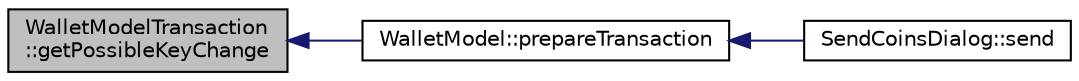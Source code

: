 digraph "WalletModelTransaction::getPossibleKeyChange"
{
  edge [fontname="Helvetica",fontsize="10",labelfontname="Helvetica",labelfontsize="10"];
  node [fontname="Helvetica",fontsize="10",shape=record];
  rankdir="LR";
  Node5 [label="WalletModelTransaction\l::getPossibleKeyChange",height=0.2,width=0.4,color="black", fillcolor="grey75", style="filled", fontcolor="black"];
  Node5 -> Node6 [dir="back",color="midnightblue",fontsize="10",style="solid",fontname="Helvetica"];
  Node6 [label="WalletModel::prepareTransaction",height=0.2,width=0.4,color="black", fillcolor="white", style="filled",URL="$d4/d27/class_wallet_model.html#a8abc851901c7c7343ebfb5a8e5fc0154"];
  Node6 -> Node7 [dir="back",color="midnightblue",fontsize="10",style="solid",fontname="Helvetica"];
  Node7 [label="SendCoinsDialog::send",height=0.2,width=0.4,color="black", fillcolor="white", style="filled",URL="$d6/de6/class_send_coins_dialog.html#afd8d436a16ea7dba1276e8fdfdc8b2d3"];
}
